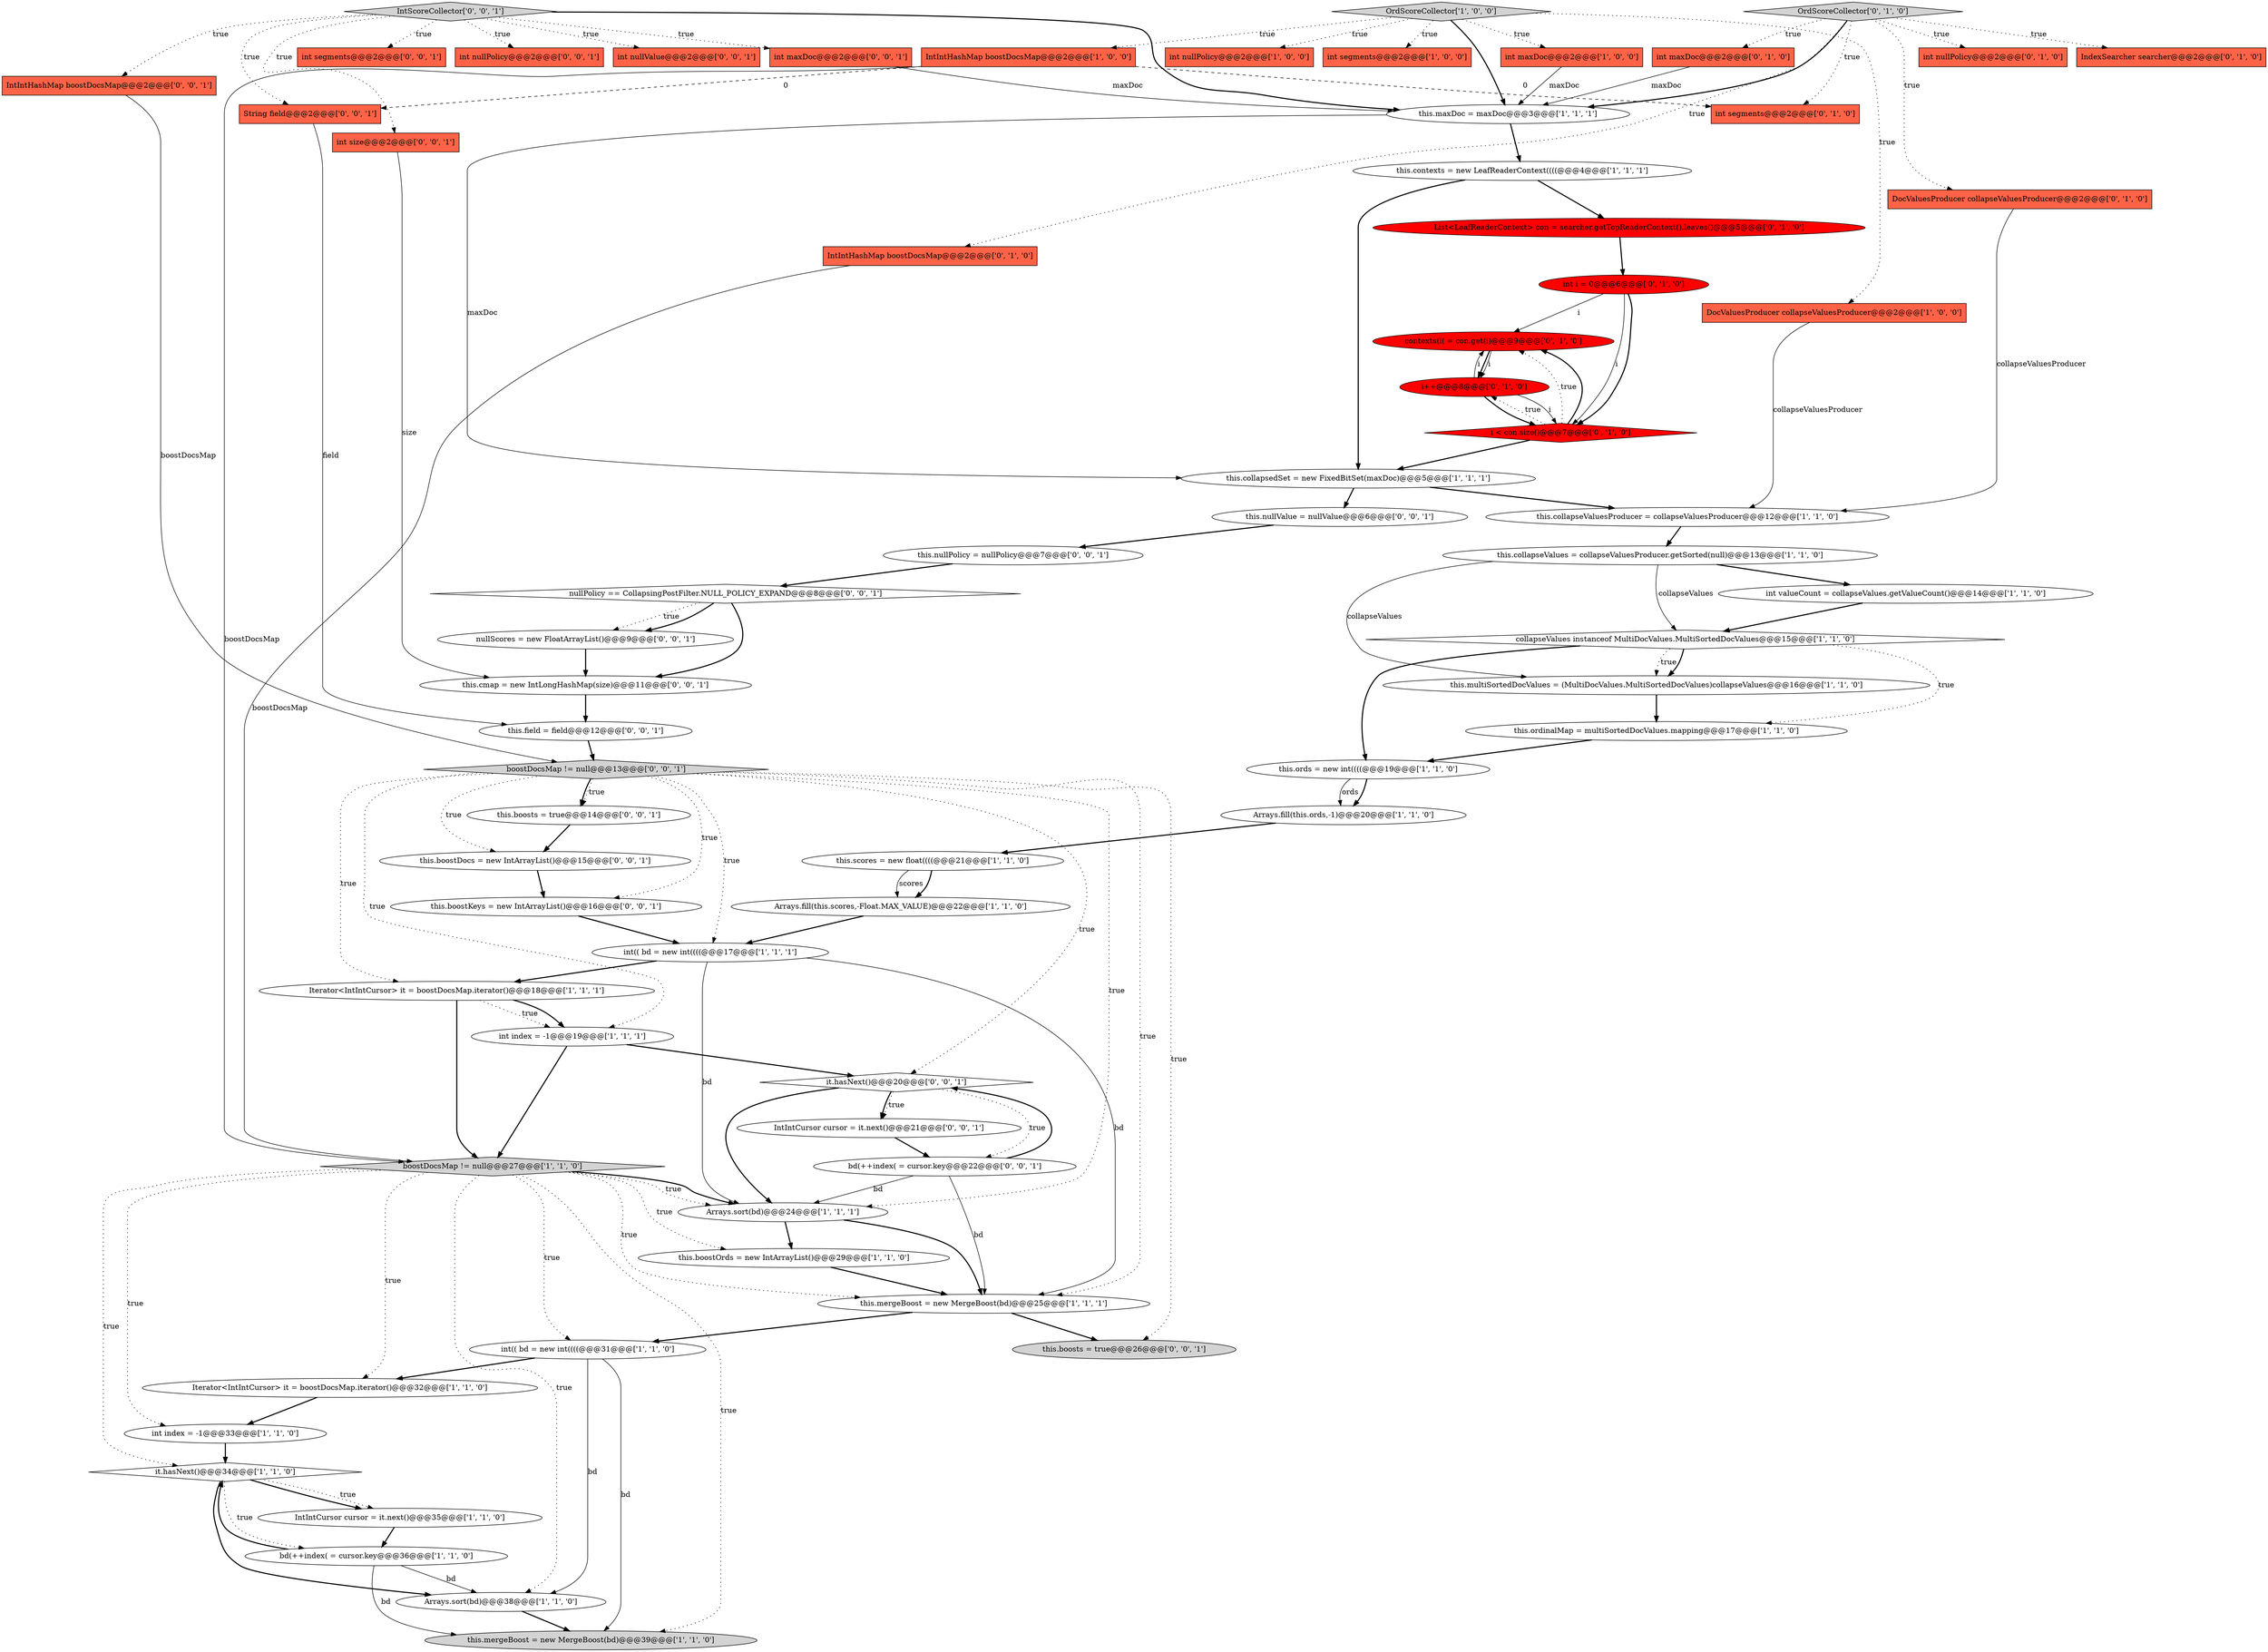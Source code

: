 digraph {
64 [style = filled, label = "this.nullValue = nullValue@@@6@@@['0', '0', '1']", fillcolor = white, shape = ellipse image = "AAA0AAABBB3BBB"];
51 [style = filled, label = "this.field = field@@@12@@@['0', '0', '1']", fillcolor = white, shape = ellipse image = "AAA0AAABBB3BBB"];
39 [style = filled, label = "int nullPolicy@@@2@@@['0', '1', '0']", fillcolor = tomato, shape = box image = "AAA0AAABBB2BBB"];
62 [style = filled, label = "nullPolicy == CollapsingPostFilter.NULL_POLICY_EXPAND@@@8@@@['0', '0', '1']", fillcolor = white, shape = diamond image = "AAA0AAABBB3BBB"];
49 [style = filled, label = "IntIntHashMap boostDocsMap@@@2@@@['0', '0', '1']", fillcolor = tomato, shape = box image = "AAA0AAABBB3BBB"];
47 [style = filled, label = "int segments@@@2@@@['0', '0', '1']", fillcolor = tomato, shape = box image = "AAA0AAABBB3BBB"];
30 [style = filled, label = "this.contexts = new LeafReaderContext((((@@@4@@@['1', '1', '1']", fillcolor = white, shape = ellipse image = "AAA0AAABBB1BBB"];
12 [style = filled, label = "this.collapseValuesProducer = collapseValuesProducer@@@12@@@['1', '1', '0']", fillcolor = white, shape = ellipse image = "AAA0AAABBB1BBB"];
67 [style = filled, label = "IntIntCursor cursor = it.next()@@@21@@@['0', '0', '1']", fillcolor = white, shape = ellipse image = "AAA0AAABBB3BBB"];
59 [style = filled, label = "this.nullPolicy = nullPolicy@@@7@@@['0', '0', '1']", fillcolor = white, shape = ellipse image = "AAA0AAABBB3BBB"];
19 [style = filled, label = "int maxDoc@@@2@@@['1', '0', '0']", fillcolor = tomato, shape = box image = "AAA0AAABBB1BBB"];
13 [style = filled, label = "this.mergeBoost = new MergeBoost(bd)@@@25@@@['1', '1', '1']", fillcolor = white, shape = ellipse image = "AAA0AAABBB1BBB"];
66 [style = filled, label = "this.boosts = true@@@26@@@['0', '0', '1']", fillcolor = lightgray, shape = ellipse image = "AAA0AAABBB3BBB"];
58 [style = filled, label = "this.boostDocs = new IntArrayList()@@@15@@@['0', '0', '1']", fillcolor = white, shape = ellipse image = "AAA0AAABBB3BBB"];
38 [style = filled, label = "i++@@@8@@@['0', '1', '0']", fillcolor = red, shape = ellipse image = "AAA1AAABBB2BBB"];
48 [style = filled, label = "bd(++index( = cursor.key@@@22@@@['0', '0', '1']", fillcolor = white, shape = ellipse image = "AAA0AAABBB3BBB"];
27 [style = filled, label = "Arrays.fill(this.ords,-1)@@@20@@@['1', '1', '0']", fillcolor = white, shape = ellipse image = "AAA0AAABBB1BBB"];
23 [style = filled, label = "int index = -1@@@33@@@['1', '1', '0']", fillcolor = white, shape = ellipse image = "AAA0AAABBB1BBB"];
29 [style = filled, label = "collapseValues instanceof MultiDocValues.MultiSortedDocValues@@@15@@@['1', '1', '0']", fillcolor = white, shape = diamond image = "AAA0AAABBB1BBB"];
17 [style = filled, label = "this.ords = new int((((@@@19@@@['1', '1', '0']", fillcolor = white, shape = ellipse image = "AAA0AAABBB1BBB"];
55 [style = filled, label = "int maxDoc@@@2@@@['0', '0', '1']", fillcolor = tomato, shape = box image = "AAA0AAABBB3BBB"];
14 [style = filled, label = "int(( bd = new int((((@@@31@@@['1', '1', '0']", fillcolor = white, shape = ellipse image = "AAA0AAABBB1BBB"];
44 [style = filled, label = "int i = 0@@@6@@@['0', '1', '0']", fillcolor = red, shape = ellipse image = "AAA1AAABBB2BBB"];
45 [style = filled, label = "contexts(i( = con.get(i)@@@9@@@['0', '1', '0']", fillcolor = red, shape = ellipse image = "AAA1AAABBB2BBB"];
11 [style = filled, label = "Arrays.fill(this.scores,-Float.MAX_VALUE)@@@22@@@['1', '1', '0']", fillcolor = white, shape = ellipse image = "AAA0AAABBB1BBB"];
32 [style = filled, label = "this.collapsedSet = new FixedBitSet(maxDoc)@@@5@@@['1', '1', '1']", fillcolor = white, shape = ellipse image = "AAA0AAABBB1BBB"];
26 [style = filled, label = "int nullPolicy@@@2@@@['1', '0', '0']", fillcolor = tomato, shape = box image = "AAA0AAABBB1BBB"];
36 [style = filled, label = "i < con.size()@@@7@@@['0', '1', '0']", fillcolor = red, shape = diamond image = "AAA1AAABBB2BBB"];
46 [style = filled, label = "int nullPolicy@@@2@@@['0', '0', '1']", fillcolor = tomato, shape = box image = "AAA0AAABBB3BBB"];
53 [style = filled, label = "boostDocsMap != null@@@13@@@['0', '0', '1']", fillcolor = lightgray, shape = diamond image = "AAA0AAABBB3BBB"];
10 [style = filled, label = "this.scores = new float((((@@@21@@@['1', '1', '0']", fillcolor = white, shape = ellipse image = "AAA0AAABBB1BBB"];
4 [style = filled, label = "int valueCount = collapseValues.getValueCount()@@@14@@@['1', '1', '0']", fillcolor = white, shape = ellipse image = "AAA0AAABBB1BBB"];
34 [style = filled, label = "int maxDoc@@@2@@@['0', '1', '0']", fillcolor = tomato, shape = box image = "AAA0AAABBB2BBB"];
56 [style = filled, label = "it.hasNext()@@@20@@@['0', '0', '1']", fillcolor = white, shape = diamond image = "AAA0AAABBB3BBB"];
33 [style = filled, label = "IntIntHashMap boostDocsMap@@@2@@@['1', '0', '0']", fillcolor = tomato, shape = box image = "AAA1AAABBB1BBB"];
5 [style = filled, label = "bd(++index( = cursor.key@@@36@@@['1', '1', '0']", fillcolor = white, shape = ellipse image = "AAA0AAABBB1BBB"];
35 [style = filled, label = "DocValuesProducer collapseValuesProducer@@@2@@@['0', '1', '0']", fillcolor = tomato, shape = box image = "AAA0AAABBB2BBB"];
63 [style = filled, label = "nullScores = new FloatArrayList()@@@9@@@['0', '0', '1']", fillcolor = white, shape = ellipse image = "AAA0AAABBB3BBB"];
31 [style = filled, label = "int index = -1@@@19@@@['1', '1', '1']", fillcolor = white, shape = ellipse image = "AAA0AAABBB1BBB"];
20 [style = filled, label = "int segments@@@2@@@['1', '0', '0']", fillcolor = tomato, shape = box image = "AAA0AAABBB1BBB"];
41 [style = filled, label = "List<LeafReaderContext> con = searcher.getTopReaderContext().leaves()@@@5@@@['0', '1', '0']", fillcolor = red, shape = ellipse image = "AAA1AAABBB2BBB"];
61 [style = filled, label = "int size@@@2@@@['0', '0', '1']", fillcolor = tomato, shape = box image = "AAA0AAABBB3BBB"];
52 [style = filled, label = "this.boostKeys = new IntArrayList()@@@16@@@['0', '0', '1']", fillcolor = white, shape = ellipse image = "AAA0AAABBB3BBB"];
8 [style = filled, label = "int(( bd = new int((((@@@17@@@['1', '1', '1']", fillcolor = white, shape = ellipse image = "AAA0AAABBB1BBB"];
57 [style = filled, label = "int nullValue@@@2@@@['0', '0', '1']", fillcolor = tomato, shape = box image = "AAA0AAABBB3BBB"];
16 [style = filled, label = "DocValuesProducer collapseValuesProducer@@@2@@@['1', '0', '0']", fillcolor = tomato, shape = box image = "AAA0AAABBB1BBB"];
7 [style = filled, label = "Iterator<IntIntCursor> it = boostDocsMap.iterator()@@@32@@@['1', '1', '0']", fillcolor = white, shape = ellipse image = "AAA0AAABBB1BBB"];
21 [style = filled, label = "Arrays.sort(bd)@@@24@@@['1', '1', '1']", fillcolor = white, shape = ellipse image = "AAA0AAABBB1BBB"];
22 [style = filled, label = "this.boostOrds = new IntArrayList()@@@29@@@['1', '1', '0']", fillcolor = white, shape = ellipse image = "AAA0AAABBB1BBB"];
40 [style = filled, label = "OrdScoreCollector['0', '1', '0']", fillcolor = lightgray, shape = diamond image = "AAA0AAABBB2BBB"];
50 [style = filled, label = "IntScoreCollector['0', '0', '1']", fillcolor = lightgray, shape = diamond image = "AAA0AAABBB3BBB"];
65 [style = filled, label = "String field@@@2@@@['0', '0', '1']", fillcolor = tomato, shape = box image = "AAA0AAABBB3BBB"];
24 [style = filled, label = "this.mergeBoost = new MergeBoost(bd)@@@39@@@['1', '1', '0']", fillcolor = lightgray, shape = ellipse image = "AAA0AAABBB1BBB"];
18 [style = filled, label = "it.hasNext()@@@34@@@['1', '1', '0']", fillcolor = white, shape = diamond image = "AAA0AAABBB1BBB"];
0 [style = filled, label = "OrdScoreCollector['1', '0', '0']", fillcolor = lightgray, shape = diamond image = "AAA0AAABBB1BBB"];
60 [style = filled, label = "this.cmap = new IntLongHashMap(size)@@@11@@@['0', '0', '1']", fillcolor = white, shape = ellipse image = "AAA0AAABBB3BBB"];
28 [style = filled, label = "Arrays.sort(bd)@@@38@@@['1', '1', '0']", fillcolor = white, shape = ellipse image = "AAA0AAABBB1BBB"];
1 [style = filled, label = "this.collapseValues = collapseValuesProducer.getSorted(null)@@@13@@@['1', '1', '0']", fillcolor = white, shape = ellipse image = "AAA0AAABBB1BBB"];
9 [style = filled, label = "this.ordinalMap = multiSortedDocValues.mapping@@@17@@@['1', '1', '0']", fillcolor = white, shape = ellipse image = "AAA0AAABBB1BBB"];
54 [style = filled, label = "this.boosts = true@@@14@@@['0', '0', '1']", fillcolor = white, shape = ellipse image = "AAA0AAABBB3BBB"];
25 [style = filled, label = "IntIntCursor cursor = it.next()@@@35@@@['1', '1', '0']", fillcolor = white, shape = ellipse image = "AAA0AAABBB1BBB"];
15 [style = filled, label = "this.maxDoc = maxDoc@@@3@@@['1', '1', '1']", fillcolor = white, shape = ellipse image = "AAA0AAABBB1BBB"];
6 [style = filled, label = "Iterator<IntIntCursor> it = boostDocsMap.iterator()@@@18@@@['1', '1', '1']", fillcolor = white, shape = ellipse image = "AAA0AAABBB1BBB"];
37 [style = filled, label = "IntIntHashMap boostDocsMap@@@2@@@['0', '1', '0']", fillcolor = tomato, shape = box image = "AAA0AAABBB2BBB"];
3 [style = filled, label = "this.multiSortedDocValues = (MultiDocValues.MultiSortedDocValues)collapseValues@@@16@@@['1', '1', '0']", fillcolor = white, shape = ellipse image = "AAA0AAABBB1BBB"];
2 [style = filled, label = "boostDocsMap != null@@@27@@@['1', '1', '0']", fillcolor = lightgray, shape = diamond image = "AAA0AAABBB1BBB"];
42 [style = filled, label = "IndexSearcher searcher@@@2@@@['0', '1', '0']", fillcolor = tomato, shape = box image = "AAA0AAABBB2BBB"];
43 [style = filled, label = "int segments@@@2@@@['0', '1', '0']", fillcolor = tomato, shape = box image = "AAA1AAABBB2BBB"];
50->65 [style = dotted, label="true"];
33->2 [style = solid, label="boostDocsMap"];
40->39 [style = dotted, label="true"];
29->9 [style = dotted, label="true"];
52->8 [style = bold, label=""];
5->24 [style = solid, label="bd"];
56->67 [style = dotted, label="true"];
31->56 [style = bold, label=""];
6->31 [style = dotted, label="true"];
2->22 [style = dotted, label="true"];
32->12 [style = bold, label=""];
0->19 [style = dotted, label="true"];
16->12 [style = solid, label="collapseValuesProducer"];
67->48 [style = bold, label=""];
34->15 [style = solid, label="maxDoc"];
40->15 [style = bold, label=""];
53->58 [style = dotted, label="true"];
53->52 [style = dotted, label="true"];
56->67 [style = bold, label=""];
51->53 [style = bold, label=""];
2->23 [style = dotted, label="true"];
8->6 [style = bold, label=""];
59->62 [style = bold, label=""];
53->8 [style = dotted, label="true"];
65->51 [style = solid, label="field"];
53->54 [style = bold, label=""];
2->18 [style = dotted, label="true"];
40->37 [style = dotted, label="true"];
40->43 [style = dotted, label="true"];
36->38 [style = dotted, label="true"];
0->15 [style = bold, label=""];
50->61 [style = dotted, label="true"];
14->7 [style = bold, label=""];
38->36 [style = solid, label="i"];
53->13 [style = dotted, label="true"];
45->38 [style = bold, label=""];
44->45 [style = solid, label="i"];
17->27 [style = bold, label=""];
56->48 [style = dotted, label="true"];
33->65 [style = dashed, label="0"];
13->14 [style = bold, label=""];
22->13 [style = bold, label=""];
14->28 [style = solid, label="bd"];
21->13 [style = bold, label=""];
10->11 [style = bold, label=""];
60->51 [style = bold, label=""];
50->55 [style = dotted, label="true"];
5->28 [style = solid, label="bd"];
1->4 [style = bold, label=""];
30->41 [style = bold, label=""];
61->60 [style = solid, label="size"];
53->66 [style = dotted, label="true"];
2->24 [style = dotted, label="true"];
1->3 [style = solid, label="collapseValues"];
62->60 [style = bold, label=""];
9->17 [style = bold, label=""];
31->2 [style = bold, label=""];
15->32 [style = solid, label="maxDoc"];
19->15 [style = solid, label="maxDoc"];
37->2 [style = solid, label="boostDocsMap"];
2->21 [style = dotted, label="true"];
13->66 [style = bold, label=""];
8->21 [style = solid, label="bd"];
12->1 [style = bold, label=""];
2->28 [style = dotted, label="true"];
18->28 [style = bold, label=""];
54->58 [style = bold, label=""];
40->35 [style = dotted, label="true"];
6->2 [style = bold, label=""];
36->45 [style = dotted, label="true"];
21->22 [style = bold, label=""];
44->36 [style = solid, label="i"];
2->21 [style = bold, label=""];
56->21 [style = bold, label=""];
7->23 [style = bold, label=""];
18->25 [style = bold, label=""];
28->24 [style = bold, label=""];
11->8 [style = bold, label=""];
18->5 [style = dotted, label="true"];
48->21 [style = solid, label="bd"];
0->26 [style = dotted, label="true"];
32->64 [style = bold, label=""];
40->42 [style = dotted, label="true"];
55->15 [style = solid, label="maxDoc"];
50->49 [style = dotted, label="true"];
40->34 [style = dotted, label="true"];
29->17 [style = bold, label=""];
62->63 [style = dotted, label="true"];
30->32 [style = bold, label=""];
4->29 [style = bold, label=""];
5->18 [style = bold, label=""];
53->6 [style = dotted, label="true"];
64->59 [style = bold, label=""];
3->9 [style = bold, label=""];
50->57 [style = dotted, label="true"];
53->31 [style = dotted, label="true"];
14->24 [style = solid, label="bd"];
50->46 [style = dotted, label="true"];
63->60 [style = bold, label=""];
53->56 [style = dotted, label="true"];
27->10 [style = bold, label=""];
48->13 [style = solid, label="bd"];
25->5 [style = bold, label=""];
2->14 [style = dotted, label="true"];
50->15 [style = bold, label=""];
0->16 [style = dotted, label="true"];
29->3 [style = dotted, label="true"];
23->18 [style = bold, label=""];
49->53 [style = solid, label="boostDocsMap"];
10->11 [style = solid, label="scores"];
44->36 [style = bold, label=""];
48->56 [style = bold, label=""];
18->25 [style = dotted, label="true"];
29->3 [style = bold, label=""];
0->33 [style = dotted, label="true"];
62->63 [style = bold, label=""];
0->20 [style = dotted, label="true"];
36->32 [style = bold, label=""];
38->36 [style = bold, label=""];
33->43 [style = dashed, label="0"];
15->30 [style = bold, label=""];
50->47 [style = dotted, label="true"];
6->31 [style = bold, label=""];
45->38 [style = solid, label="i"];
17->27 [style = solid, label="ords"];
2->7 [style = dotted, label="true"];
38->45 [style = solid, label="i"];
53->21 [style = dotted, label="true"];
58->52 [style = bold, label=""];
36->45 [style = bold, label=""];
35->12 [style = solid, label="collapseValuesProducer"];
53->54 [style = dotted, label="true"];
41->44 [style = bold, label=""];
8->13 [style = solid, label="bd"];
1->29 [style = solid, label="collapseValues"];
2->13 [style = dotted, label="true"];
}
